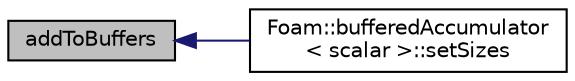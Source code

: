 digraph "addToBuffers"
{
  bgcolor="transparent";
  edge [fontname="Helvetica",fontsize="10",labelfontname="Helvetica",labelfontsize="10"];
  node [fontname="Helvetica",fontsize="10",shape=record];
  rankdir="LR";
  Node9 [label="addToBuffers",height=0.2,width=0.4,color="black", fillcolor="grey75", style="filled", fontcolor="black"];
  Node9 -> Node10 [dir="back",color="midnightblue",fontsize="10",style="solid",fontname="Helvetica"];
  Node10 [label="Foam::bufferedAccumulator\l\< scalar \>::setSizes",height=0.2,width=0.4,color="black",URL="$a25509.html#aeb93169fe7e41ac482fb807b5fc7778c"];
}
